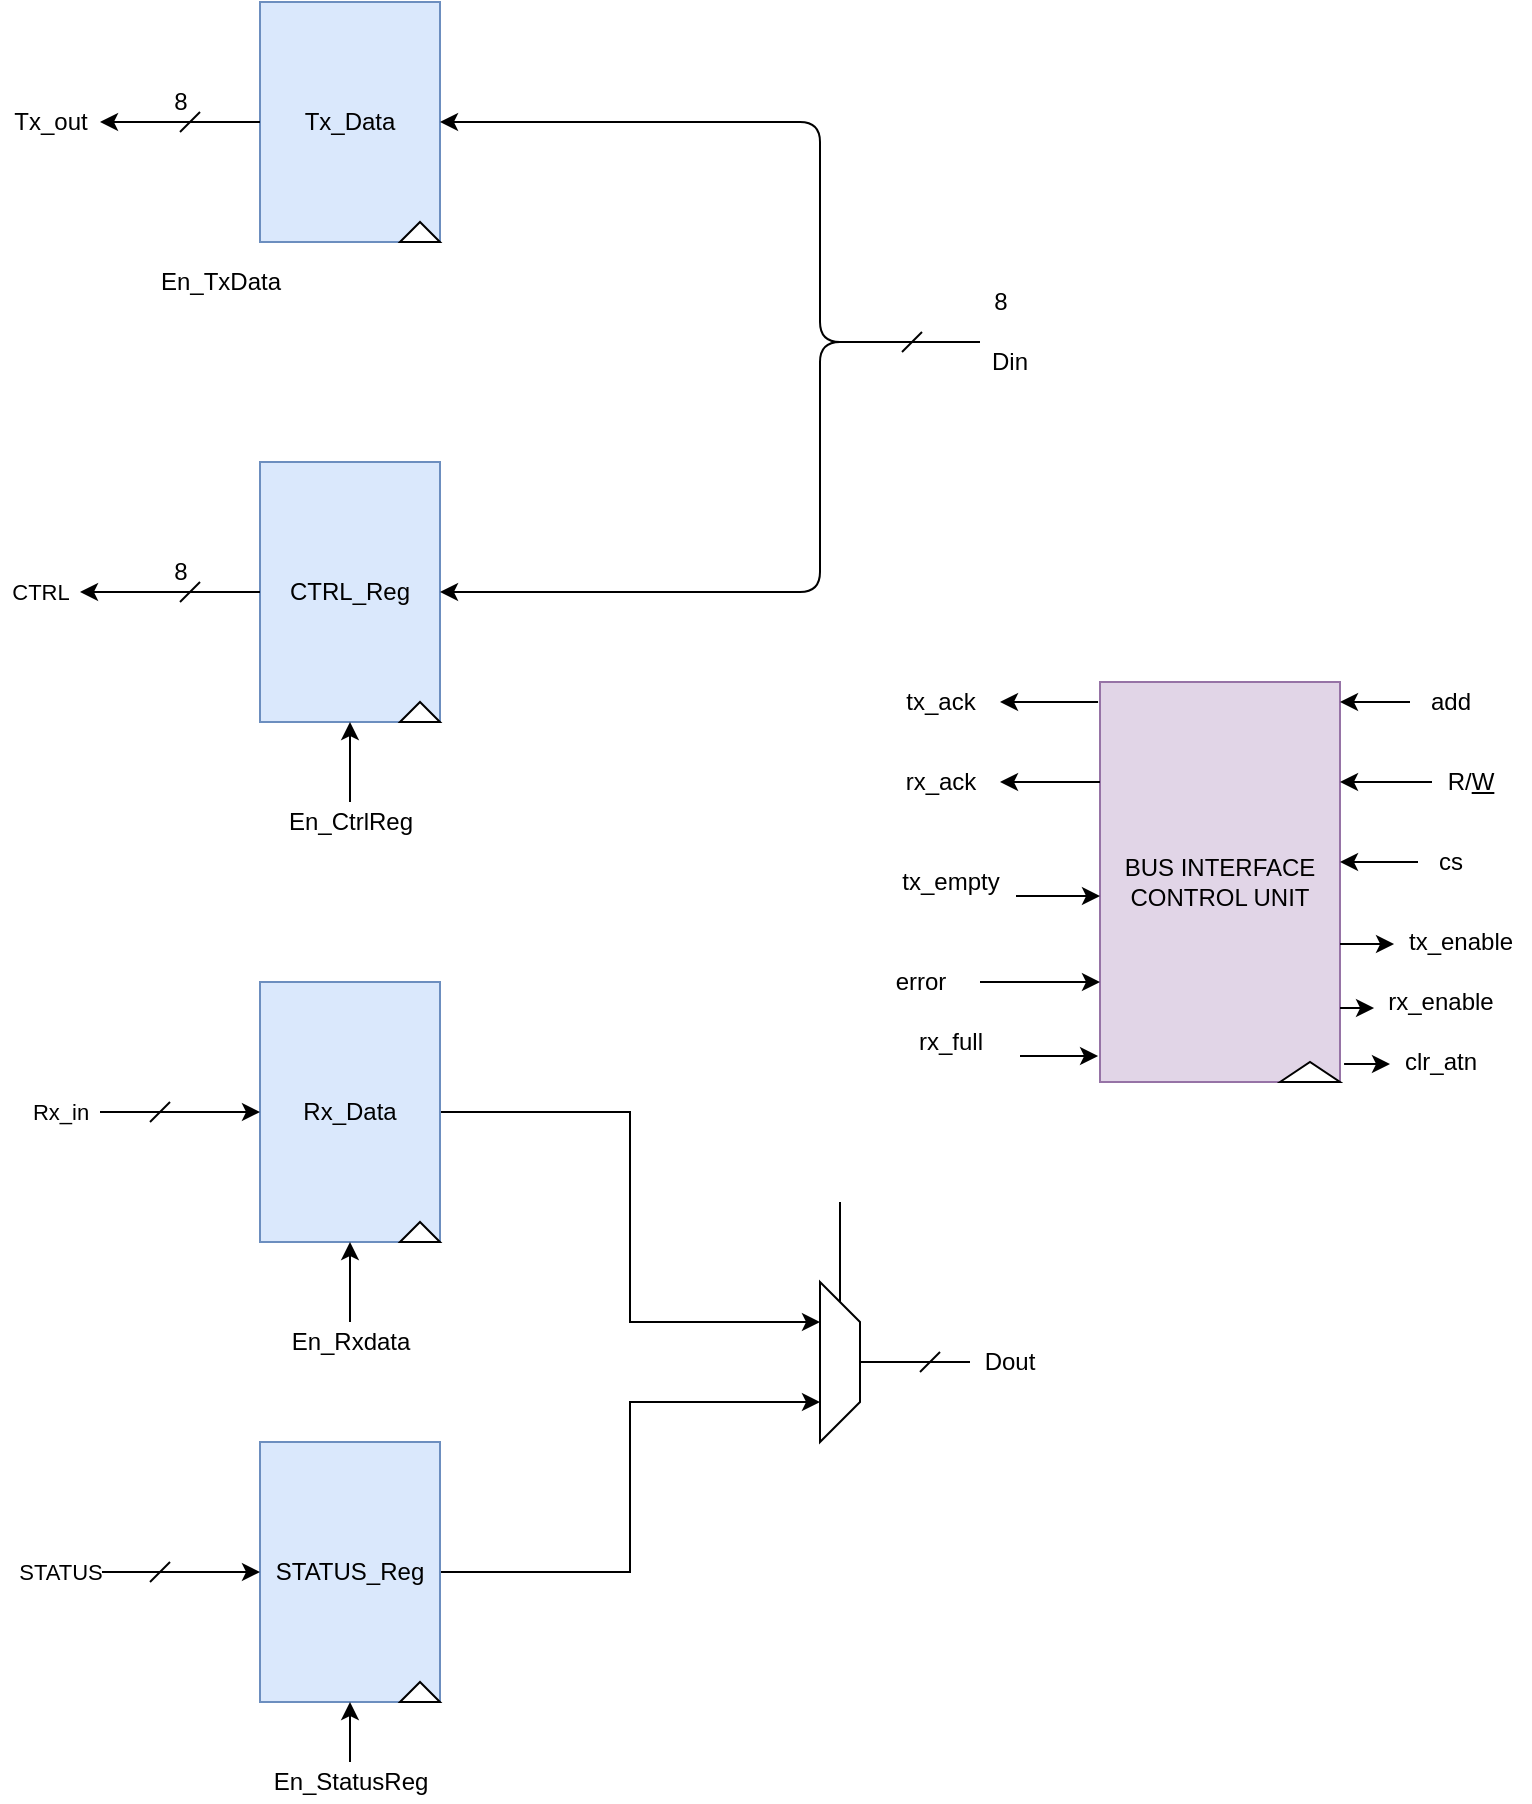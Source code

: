 <mxfile version="13.11.0" type="github">
  <diagram id="tRMaAYlH08yVPDUA9leC" name="Page-1">
    <mxGraphModel dx="1695" dy="434" grid="1" gridSize="10" guides="1" tooltips="1" connect="1" arrows="1" fold="1" page="1" pageScale="1" pageWidth="827" pageHeight="1169" math="0" shadow="0">
      <root>
        <mxCell id="0" />
        <mxCell id="1" parent="0" />
        <mxCell id="kJ8LuYquFrU8_rAxxBYL-2" value="Tx_Data" style="rounded=0;whiteSpace=wrap;html=1;direction=south;fillColor=#dae8fc;strokeColor=#6c8ebf;" parent="1" vertex="1">
          <mxGeometry x="120" y="70" width="90" height="120" as="geometry" />
        </mxCell>
        <mxCell id="kJ8LuYquFrU8_rAxxBYL-3" value="" style="triangle;whiteSpace=wrap;html=1;direction=north;" parent="1" vertex="1">
          <mxGeometry x="190" y="180" width="20" height="10" as="geometry" />
        </mxCell>
        <mxCell id="kJ8LuYquFrU8_rAxxBYL-6" value="En_TxData" style="text;html=1;align=center;verticalAlign=middle;resizable=0;points=[];autosize=1;" parent="1" vertex="1">
          <mxGeometry x="60" y="200" width="80" height="20" as="geometry" />
        </mxCell>
        <mxCell id="kJ8LuYquFrU8_rAxxBYL-9" value="" style="endArrow=none;html=1;" parent="1" edge="1">
          <mxGeometry width="50" height="50" relative="1" as="geometry">
            <mxPoint x="80" y="135" as="sourcePoint" />
            <mxPoint x="90" y="125" as="targetPoint" />
          </mxGeometry>
        </mxCell>
        <mxCell id="kJ8LuYquFrU8_rAxxBYL-27" value="" style="endArrow=classic;html=1;entryX=0.5;entryY=0;entryDx=0;entryDy=0;jumpSize=2;" parent="1" target="kJ8LuYquFrU8_rAxxBYL-2" edge="1">
          <mxGeometry width="50" height="50" relative="1" as="geometry">
            <mxPoint x="480" y="240" as="sourcePoint" />
            <mxPoint x="440" y="230" as="targetPoint" />
            <Array as="points">
              <mxPoint x="400" y="240" />
              <mxPoint x="400" y="190" />
              <mxPoint x="400" y="130" />
            </Array>
          </mxGeometry>
        </mxCell>
        <mxCell id="kJ8LuYquFrU8_rAxxBYL-28" value="CTRL_Reg" style="rounded=0;whiteSpace=wrap;html=1;direction=south;fillColor=#dae8fc;strokeColor=#6c8ebf;" parent="1" vertex="1">
          <mxGeometry x="120" y="300" width="90" height="130" as="geometry" />
        </mxCell>
        <mxCell id="kJ8LuYquFrU8_rAxxBYL-29" value="" style="triangle;whiteSpace=wrap;html=1;direction=north;" parent="1" vertex="1">
          <mxGeometry x="190" y="420" width="20" height="10" as="geometry" />
        </mxCell>
        <mxCell id="e7XpAJf6UMSL4NL-3Rkl-8" style="edgeStyle=orthogonalEdgeStyle;rounded=0;jumpSize=2;orthogonalLoop=1;jettySize=auto;html=1;" parent="1" source="kJ8LuYquFrU8_rAxxBYL-30" target="kJ8LuYquFrU8_rAxxBYL-28" edge="1">
          <mxGeometry relative="1" as="geometry" />
        </mxCell>
        <mxCell id="kJ8LuYquFrU8_rAxxBYL-30" value="En_CtrlReg" style="text;html=1;align=center;verticalAlign=middle;resizable=0;points=[];autosize=1;" parent="1" vertex="1">
          <mxGeometry x="125" y="470" width="80" height="20" as="geometry" />
        </mxCell>
        <mxCell id="kJ8LuYquFrU8_rAxxBYL-31" value="CTRL" style="endArrow=classic;html=1;exitX=0.5;exitY=1;exitDx=0;exitDy=0;" parent="1" source="kJ8LuYquFrU8_rAxxBYL-28" edge="1">
          <mxGeometry x="1" y="20" width="50" height="50" relative="1" as="geometry">
            <mxPoint x="390" y="330" as="sourcePoint" />
            <mxPoint x="30" y="365" as="targetPoint" />
            <mxPoint x="-20" y="-20" as="offset" />
          </mxGeometry>
        </mxCell>
        <mxCell id="kJ8LuYquFrU8_rAxxBYL-45" value="" style="endArrow=classic;html=1;entryX=0.5;entryY=0;entryDx=0;entryDy=0;" parent="1" target="kJ8LuYquFrU8_rAxxBYL-28" edge="1">
          <mxGeometry width="50" height="50" relative="1" as="geometry">
            <mxPoint x="480" y="240" as="sourcePoint" />
            <mxPoint x="440" y="280" as="targetPoint" />
            <Array as="points">
              <mxPoint x="400" y="240" />
              <mxPoint x="400" y="365" />
            </Array>
          </mxGeometry>
        </mxCell>
        <mxCell id="kJ8LuYquFrU8_rAxxBYL-46" value="Din" style="text;html=1;strokeColor=none;fillColor=none;align=center;verticalAlign=middle;whiteSpace=wrap;rounded=0;" parent="1" vertex="1">
          <mxGeometry x="475" y="240" width="40" height="20" as="geometry" />
        </mxCell>
        <mxCell id="e7XpAJf6UMSL4NL-3Rkl-3" style="edgeStyle=orthogonalEdgeStyle;rounded=0;jumpSize=2;orthogonalLoop=1;jettySize=auto;html=1;entryX=0.25;entryY=1;entryDx=0;entryDy=0;" parent="1" source="kJ8LuYquFrU8_rAxxBYL-47" target="kJ8LuYquFrU8_rAxxBYL-65" edge="1">
          <mxGeometry relative="1" as="geometry" />
        </mxCell>
        <mxCell id="kJ8LuYquFrU8_rAxxBYL-47" value="Rx_Data" style="rounded=0;whiteSpace=wrap;html=1;direction=south;fillColor=#dae8fc;strokeColor=#6c8ebf;" parent="1" vertex="1">
          <mxGeometry x="120" y="560" width="90" height="130" as="geometry" />
        </mxCell>
        <mxCell id="kJ8LuYquFrU8_rAxxBYL-48" value="Rx_in" style="endArrow=classic;html=1;entryX=0.5;entryY=1;entryDx=0;entryDy=0;" parent="1" target="kJ8LuYquFrU8_rAxxBYL-47" edge="1">
          <mxGeometry x="-1" y="-20" width="50" height="50" relative="1" as="geometry">
            <mxPoint x="40" y="625" as="sourcePoint" />
            <mxPoint x="410" y="540" as="targetPoint" />
            <mxPoint x="-20" y="-20" as="offset" />
          </mxGeometry>
        </mxCell>
        <mxCell id="kJ8LuYquFrU8_rAxxBYL-49" value="" style="triangle;whiteSpace=wrap;html=1;direction=north;" parent="1" vertex="1">
          <mxGeometry x="190" y="680" width="20" height="10" as="geometry" />
        </mxCell>
        <mxCell id="e7XpAJf6UMSL4NL-3Rkl-7" style="edgeStyle=orthogonalEdgeStyle;rounded=0;jumpSize=2;orthogonalLoop=1;jettySize=auto;html=1;entryX=1;entryY=0.5;entryDx=0;entryDy=0;" parent="1" source="kJ8LuYquFrU8_rAxxBYL-51" target="kJ8LuYquFrU8_rAxxBYL-47" edge="1">
          <mxGeometry relative="1" as="geometry" />
        </mxCell>
        <mxCell id="kJ8LuYquFrU8_rAxxBYL-51" value="En_Rxdata" style="text;html=1;align=center;verticalAlign=middle;resizable=0;points=[];autosize=1;" parent="1" vertex="1">
          <mxGeometry x="130" y="730" width="70" height="20" as="geometry" />
        </mxCell>
        <mxCell id="e7XpAJf6UMSL4NL-3Rkl-2" style="edgeStyle=orthogonalEdgeStyle;rounded=0;jumpSize=2;orthogonalLoop=1;jettySize=auto;html=1;entryX=0.75;entryY=1;entryDx=0;entryDy=0;" parent="1" source="kJ8LuYquFrU8_rAxxBYL-60" target="kJ8LuYquFrU8_rAxxBYL-65" edge="1">
          <mxGeometry relative="1" as="geometry" />
        </mxCell>
        <mxCell id="kJ8LuYquFrU8_rAxxBYL-60" value="STATUS_Reg" style="rounded=0;whiteSpace=wrap;html=1;direction=south;fillColor=#dae8fc;strokeColor=#6c8ebf;" parent="1" vertex="1">
          <mxGeometry x="120" y="790" width="90" height="130" as="geometry" />
        </mxCell>
        <mxCell id="e7XpAJf6UMSL4NL-3Rkl-9" style="edgeStyle=orthogonalEdgeStyle;rounded=0;jumpSize=2;orthogonalLoop=1;jettySize=auto;html=1;entryX=1;entryY=0.5;entryDx=0;entryDy=0;" parent="1" source="kJ8LuYquFrU8_rAxxBYL-61" target="kJ8LuYquFrU8_rAxxBYL-60" edge="1">
          <mxGeometry relative="1" as="geometry" />
        </mxCell>
        <mxCell id="kJ8LuYquFrU8_rAxxBYL-61" value="En_StatusReg" style="text;html=1;align=center;verticalAlign=middle;resizable=0;points=[];autosize=1;" parent="1" vertex="1">
          <mxGeometry x="120" y="950" width="90" height="20" as="geometry" />
        </mxCell>
        <mxCell id="kJ8LuYquFrU8_rAxxBYL-63" value="STATUS" style="endArrow=classic;html=1;entryX=0.5;entryY=1;entryDx=0;entryDy=0;" parent="1" target="kJ8LuYquFrU8_rAxxBYL-60" edge="1">
          <mxGeometry x="-1" y="-20" width="50" height="50" relative="1" as="geometry">
            <mxPoint x="40" y="855" as="sourcePoint" />
            <mxPoint x="410" y="830" as="targetPoint" />
            <mxPoint x="-20" y="-20" as="offset" />
          </mxGeometry>
        </mxCell>
        <mxCell id="kJ8LuYquFrU8_rAxxBYL-65" value="" style="shape=trapezoid;perimeter=trapezoidPerimeter;whiteSpace=wrap;html=1;fixedSize=1;direction=south;" parent="1" vertex="1">
          <mxGeometry x="400" y="710" width="20" height="80" as="geometry" />
        </mxCell>
        <mxCell id="kJ8LuYquFrU8_rAxxBYL-67" value="" style="endArrow=none;html=1;entryX=1;entryY=0.5;entryDx=0;entryDy=0;entryPerimeter=0;exitX=0;exitY=0.5;exitDx=0;exitDy=0;" parent="1" source="kJ8LuYquFrU8_rAxxBYL-65" edge="1">
          <mxGeometry width="50" height="50" relative="1" as="geometry">
            <mxPoint x="70" y="880" as="sourcePoint" />
            <mxPoint x="410" y="670" as="targetPoint" />
          </mxGeometry>
        </mxCell>
        <mxCell id="kJ8LuYquFrU8_rAxxBYL-72" value="" style="endArrow=none;html=1;exitX=0.5;exitY=0;exitDx=0;exitDy=0;" parent="1" source="kJ8LuYquFrU8_rAxxBYL-65" target="kJ8LuYquFrU8_rAxxBYL-73" edge="1">
          <mxGeometry width="50" height="50" relative="1" as="geometry">
            <mxPoint x="60" y="690" as="sourcePoint" />
            <mxPoint x="490" y="750" as="targetPoint" />
          </mxGeometry>
        </mxCell>
        <mxCell id="kJ8LuYquFrU8_rAxxBYL-73" value="Dout" style="text;html=1;strokeColor=none;fillColor=none;align=center;verticalAlign=middle;whiteSpace=wrap;rounded=0;" parent="1" vertex="1">
          <mxGeometry x="475" y="740" width="40" height="20" as="geometry" />
        </mxCell>
        <mxCell id="kJ8LuYquFrU8_rAxxBYL-74" value="" style="triangle;whiteSpace=wrap;html=1;direction=north;" parent="1" vertex="1">
          <mxGeometry x="190" y="910" width="20" height="10" as="geometry" />
        </mxCell>
        <mxCell id="kJ8LuYquFrU8_rAxxBYL-75" value="" style="endArrow=none;html=1;" parent="1" edge="1">
          <mxGeometry width="50" height="50" relative="1" as="geometry">
            <mxPoint x="441" y="245" as="sourcePoint" />
            <mxPoint x="451" y="235" as="targetPoint" />
          </mxGeometry>
        </mxCell>
        <mxCell id="kJ8LuYquFrU8_rAxxBYL-77" value="" style="endArrow=none;html=1;" parent="1" edge="1">
          <mxGeometry width="50" height="50" relative="1" as="geometry">
            <mxPoint x="450" y="755" as="sourcePoint" />
            <mxPoint x="460" y="745" as="targetPoint" />
          </mxGeometry>
        </mxCell>
        <mxCell id="kJ8LuYquFrU8_rAxxBYL-78" value="" style="endArrow=none;html=1;" parent="1" edge="1">
          <mxGeometry width="50" height="50" relative="1" as="geometry">
            <mxPoint x="65" y="630" as="sourcePoint" />
            <mxPoint x="75" y="620" as="targetPoint" />
          </mxGeometry>
        </mxCell>
        <mxCell id="kJ8LuYquFrU8_rAxxBYL-79" value="" style="endArrow=none;html=1;" parent="1" edge="1">
          <mxGeometry width="50" height="50" relative="1" as="geometry">
            <mxPoint x="80" y="370" as="sourcePoint" />
            <mxPoint x="90" y="360" as="targetPoint" />
          </mxGeometry>
        </mxCell>
        <mxCell id="kJ8LuYquFrU8_rAxxBYL-80" value="" style="endArrow=none;html=1;" parent="1" edge="1">
          <mxGeometry width="50" height="50" relative="1" as="geometry">
            <mxPoint x="65" y="860" as="sourcePoint" />
            <mxPoint x="75" y="850" as="targetPoint" />
          </mxGeometry>
        </mxCell>
        <mxCell id="e7XpAJf6UMSL4NL-3Rkl-1" value="8" style="text;html=1;align=center;verticalAlign=middle;resizable=0;points=[];autosize=1;" parent="1" vertex="1">
          <mxGeometry x="480" y="210" width="20" height="20" as="geometry" />
        </mxCell>
        <mxCell id="e7XpAJf6UMSL4NL-3Rkl-10" value="8" style="text;html=1;align=center;verticalAlign=middle;resizable=0;points=[];autosize=1;" parent="1" vertex="1">
          <mxGeometry x="70" y="110" width="20" height="20" as="geometry" />
        </mxCell>
        <mxCell id="e7XpAJf6UMSL4NL-3Rkl-11" value="8" style="text;html=1;align=center;verticalAlign=middle;resizable=0;points=[];autosize=1;" parent="1" vertex="1">
          <mxGeometry x="70" y="345" width="20" height="20" as="geometry" />
        </mxCell>
        <mxCell id="kJ8LuYquFrU8_rAxxBYL-10" value="Tx_out" style="text;html=1;align=center;verticalAlign=middle;resizable=0;points=[];autosize=1;" parent="1" vertex="1">
          <mxGeometry x="-10" y="120" width="50" height="20" as="geometry" />
        </mxCell>
        <mxCell id="e7XpAJf6UMSL4NL-3Rkl-12" value="" style="endArrow=classic;html=1;exitX=0.5;exitY=1;exitDx=0;exitDy=0;" parent="1" source="kJ8LuYquFrU8_rAxxBYL-2" target="kJ8LuYquFrU8_rAxxBYL-10" edge="1">
          <mxGeometry width="50" height="50" relative="1" as="geometry">
            <mxPoint x="120" y="130" as="sourcePoint" />
            <mxPoint x="30" y="130" as="targetPoint" />
          </mxGeometry>
        </mxCell>
        <mxCell id="e7XpAJf6UMSL4NL-3Rkl-13" value="add" style="text;html=1;align=center;verticalAlign=middle;resizable=0;points=[];autosize=1;" parent="1" vertex="1">
          <mxGeometry x="695" y="410" width="40" height="20" as="geometry" />
        </mxCell>
        <mxCell id="e7XpAJf6UMSL4NL-3Rkl-14" value="cs" style="text;html=1;align=center;verticalAlign=middle;resizable=0;points=[];autosize=1;" parent="1" vertex="1">
          <mxGeometry x="700" y="490" width="30" height="20" as="geometry" />
        </mxCell>
        <mxCell id="e7XpAJf6UMSL4NL-3Rkl-15" value="BUS INTERFACE&lt;br&gt;CONTROL UNIT" style="rounded=0;whiteSpace=wrap;html=1;fillColor=#e1d5e7;strokeColor=#9673a6;" parent="1" vertex="1">
          <mxGeometry x="540" y="410" width="120" height="200" as="geometry" />
        </mxCell>
        <mxCell id="e7XpAJf6UMSL4NL-3Rkl-19" value="R/&lt;u&gt;W&lt;/u&gt;" style="text;html=1;align=center;verticalAlign=middle;resizable=0;points=[];autosize=1;" parent="1" vertex="1">
          <mxGeometry x="705" y="450" width="40" height="20" as="geometry" />
        </mxCell>
        <mxCell id="YexU5AFac7kyxnwGqZqk-1" value="error" style="text;html=1;align=center;verticalAlign=middle;resizable=0;points=[];autosize=1;" vertex="1" parent="1">
          <mxGeometry x="430" y="550" width="40" height="20" as="geometry" />
        </mxCell>
        <mxCell id="YexU5AFac7kyxnwGqZqk-2" value="rx_full" style="text;html=1;align=center;verticalAlign=middle;resizable=0;points=[];autosize=1;" vertex="1" parent="1">
          <mxGeometry x="440" y="580" width="50" height="20" as="geometry" />
        </mxCell>
        <mxCell id="YexU5AFac7kyxnwGqZqk-3" value="tx_empty" style="text;html=1;align=center;verticalAlign=middle;resizable=0;points=[];autosize=1;" vertex="1" parent="1">
          <mxGeometry x="435" y="500" width="60" height="20" as="geometry" />
        </mxCell>
        <mxCell id="YexU5AFac7kyxnwGqZqk-4" value="tx_enable" style="text;html=1;align=center;verticalAlign=middle;resizable=0;points=[];autosize=1;" vertex="1" parent="1">
          <mxGeometry x="685" y="530" width="70" height="20" as="geometry" />
        </mxCell>
        <mxCell id="YexU5AFac7kyxnwGqZqk-5" value="rx_enable" style="text;html=1;align=center;verticalAlign=middle;resizable=0;points=[];autosize=1;" vertex="1" parent="1">
          <mxGeometry x="675" y="560" width="70" height="20" as="geometry" />
        </mxCell>
        <mxCell id="YexU5AFac7kyxnwGqZqk-6" value="clr_atn" style="text;html=1;align=center;verticalAlign=middle;resizable=0;points=[];autosize=1;" vertex="1" parent="1">
          <mxGeometry x="685" y="590" width="50" height="20" as="geometry" />
        </mxCell>
        <mxCell id="YexU5AFac7kyxnwGqZqk-7" value="tx_ack" style="text;html=1;align=center;verticalAlign=middle;resizable=0;points=[];autosize=1;" vertex="1" parent="1">
          <mxGeometry x="435" y="410" width="50" height="20" as="geometry" />
        </mxCell>
        <mxCell id="YexU5AFac7kyxnwGqZqk-8" value="rx_ack" style="text;html=1;align=center;verticalAlign=middle;resizable=0;points=[];autosize=1;" vertex="1" parent="1">
          <mxGeometry x="435" y="450" width="50" height="20" as="geometry" />
        </mxCell>
        <mxCell id="YexU5AFac7kyxnwGqZqk-10" value="" style="endArrow=classic;html=1;" edge="1" parent="1" source="e7XpAJf6UMSL4NL-3Rkl-13">
          <mxGeometry width="50" height="50" relative="1" as="geometry">
            <mxPoint x="320" y="470" as="sourcePoint" />
            <mxPoint x="660" y="420" as="targetPoint" />
          </mxGeometry>
        </mxCell>
        <mxCell id="YexU5AFac7kyxnwGqZqk-11" value="" style="endArrow=classic;html=1;entryX=1;entryY=0.25;entryDx=0;entryDy=0;" edge="1" parent="1" target="e7XpAJf6UMSL4NL-3Rkl-15">
          <mxGeometry width="50" height="50" relative="1" as="geometry">
            <mxPoint x="706" y="460" as="sourcePoint" />
            <mxPoint x="370" y="420" as="targetPoint" />
          </mxGeometry>
        </mxCell>
        <mxCell id="YexU5AFac7kyxnwGqZqk-13" value="" style="endArrow=classic;html=1;entryX=1;entryY=0.45;entryDx=0;entryDy=0;entryPerimeter=0;" edge="1" parent="1" target="e7XpAJf6UMSL4NL-3Rkl-15">
          <mxGeometry width="50" height="50" relative="1" as="geometry">
            <mxPoint x="699" y="500" as="sourcePoint" />
            <mxPoint x="370" y="420" as="targetPoint" />
          </mxGeometry>
        </mxCell>
        <mxCell id="YexU5AFac7kyxnwGqZqk-14" value="" style="endArrow=classic;html=1;entryX=0.029;entryY=0.55;entryDx=0;entryDy=0;entryPerimeter=0;" edge="1" parent="1" target="YexU5AFac7kyxnwGqZqk-4">
          <mxGeometry width="50" height="50" relative="1" as="geometry">
            <mxPoint x="660" y="541" as="sourcePoint" />
            <mxPoint x="370" y="420" as="targetPoint" />
          </mxGeometry>
        </mxCell>
        <mxCell id="YexU5AFac7kyxnwGqZqk-15" value="" style="endArrow=classic;html=1;entryX=0.029;entryY=0.65;entryDx=0;entryDy=0;entryPerimeter=0;" edge="1" parent="1" target="YexU5AFac7kyxnwGqZqk-5">
          <mxGeometry width="50" height="50" relative="1" as="geometry">
            <mxPoint x="660" y="573" as="sourcePoint" />
            <mxPoint x="370" y="420" as="targetPoint" />
          </mxGeometry>
        </mxCell>
        <mxCell id="YexU5AFac7kyxnwGqZqk-16" value="" style="endArrow=classic;html=1;entryX=0;entryY=0.55;entryDx=0;entryDy=0;entryPerimeter=0;exitX=1.017;exitY=0.955;exitDx=0;exitDy=0;exitPerimeter=0;" edge="1" parent="1" source="e7XpAJf6UMSL4NL-3Rkl-15" target="YexU5AFac7kyxnwGqZqk-6">
          <mxGeometry width="50" height="50" relative="1" as="geometry">
            <mxPoint x="320" y="470" as="sourcePoint" />
            <mxPoint x="370" y="420" as="targetPoint" />
          </mxGeometry>
        </mxCell>
        <mxCell id="YexU5AFac7kyxnwGqZqk-17" value="" style="endArrow=classic;html=1;exitX=-0.008;exitY=0.05;exitDx=0;exitDy=0;exitPerimeter=0;" edge="1" parent="1" source="e7XpAJf6UMSL4NL-3Rkl-15">
          <mxGeometry width="50" height="50" relative="1" as="geometry">
            <mxPoint x="320" y="470" as="sourcePoint" />
            <mxPoint x="490" y="420" as="targetPoint" />
          </mxGeometry>
        </mxCell>
        <mxCell id="YexU5AFac7kyxnwGqZqk-18" value="" style="endArrow=classic;html=1;exitX=0;exitY=0.25;exitDx=0;exitDy=0;" edge="1" parent="1" source="e7XpAJf6UMSL4NL-3Rkl-15">
          <mxGeometry width="50" height="50" relative="1" as="geometry">
            <mxPoint x="320" y="470" as="sourcePoint" />
            <mxPoint x="490" y="460" as="targetPoint" />
          </mxGeometry>
        </mxCell>
        <mxCell id="YexU5AFac7kyxnwGqZqk-19" value="" style="endArrow=classic;html=1;entryX=0;entryY=0.535;entryDx=0;entryDy=0;entryPerimeter=0;exitX=1.05;exitY=0.85;exitDx=0;exitDy=0;exitPerimeter=0;" edge="1" parent="1" source="YexU5AFac7kyxnwGqZqk-3" target="e7XpAJf6UMSL4NL-3Rkl-15">
          <mxGeometry width="50" height="50" relative="1" as="geometry">
            <mxPoint x="320" y="470" as="sourcePoint" />
            <mxPoint x="370" y="420" as="targetPoint" />
          </mxGeometry>
        </mxCell>
        <mxCell id="YexU5AFac7kyxnwGqZqk-20" value="" style="endArrow=classic;html=1;entryX=0;entryY=0.75;entryDx=0;entryDy=0;" edge="1" parent="1" target="e7XpAJf6UMSL4NL-3Rkl-15">
          <mxGeometry width="50" height="50" relative="1" as="geometry">
            <mxPoint x="480" y="560" as="sourcePoint" />
            <mxPoint x="370" y="420" as="targetPoint" />
          </mxGeometry>
        </mxCell>
        <mxCell id="YexU5AFac7kyxnwGqZqk-21" value="" style="endArrow=classic;html=1;entryX=-0.008;entryY=0.935;entryDx=0;entryDy=0;entryPerimeter=0;" edge="1" parent="1" target="e7XpAJf6UMSL4NL-3Rkl-15">
          <mxGeometry width="50" height="50" relative="1" as="geometry">
            <mxPoint x="500" y="597" as="sourcePoint" />
            <mxPoint x="370" y="420" as="targetPoint" />
          </mxGeometry>
        </mxCell>
        <mxCell id="YexU5AFac7kyxnwGqZqk-22" value="" style="triangle;whiteSpace=wrap;html=1;direction=north;" vertex="1" parent="1">
          <mxGeometry x="630" y="600" width="30" height="10" as="geometry" />
        </mxCell>
      </root>
    </mxGraphModel>
  </diagram>
</mxfile>

